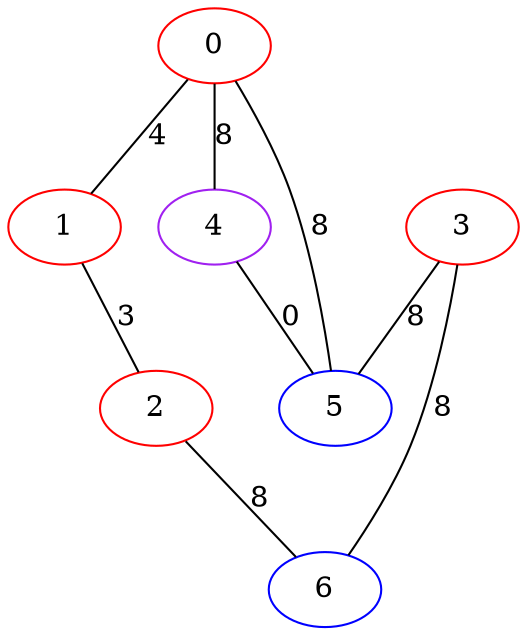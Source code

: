 graph "" {
0 [color=red, weight=1];
1 [color=red, weight=1];
2 [color=red, weight=1];
3 [color=red, weight=1];
4 [color=purple, weight=4];
5 [color=blue, weight=3];
6 [color=blue, weight=3];
0 -- 1  [key=0, label=4];
0 -- 4  [key=0, label=8];
0 -- 5  [key=0, label=8];
1 -- 2  [key=0, label=3];
2 -- 6  [key=0, label=8];
3 -- 5  [key=0, label=8];
3 -- 6  [key=0, label=8];
4 -- 5  [key=0, label=0];
}
